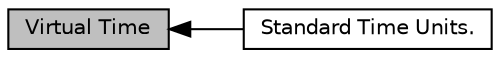 digraph "Virtual Time"
{
  edge [fontname="Helvetica",fontsize="10",labelfontname="Helvetica",labelfontsize="10"];
  node [fontname="Helvetica",fontsize="10",shape=record];
  rankdir=LR;
  Node1 [label="Standard Time Units.",height=0.2,width=0.4,color="black", fillcolor="white", style="filled",URL="$d1/dec/group__timecivil.html",tooltip="Convenience constructors in standard units. "];
  Node0 [label="Virtual Time",height=0.2,width=0.4,color="black", fillcolor="grey75", style="filled", fontcolor="black"];
  Node0->Node1 [shape=plaintext, dir="back", style="solid"];
}
